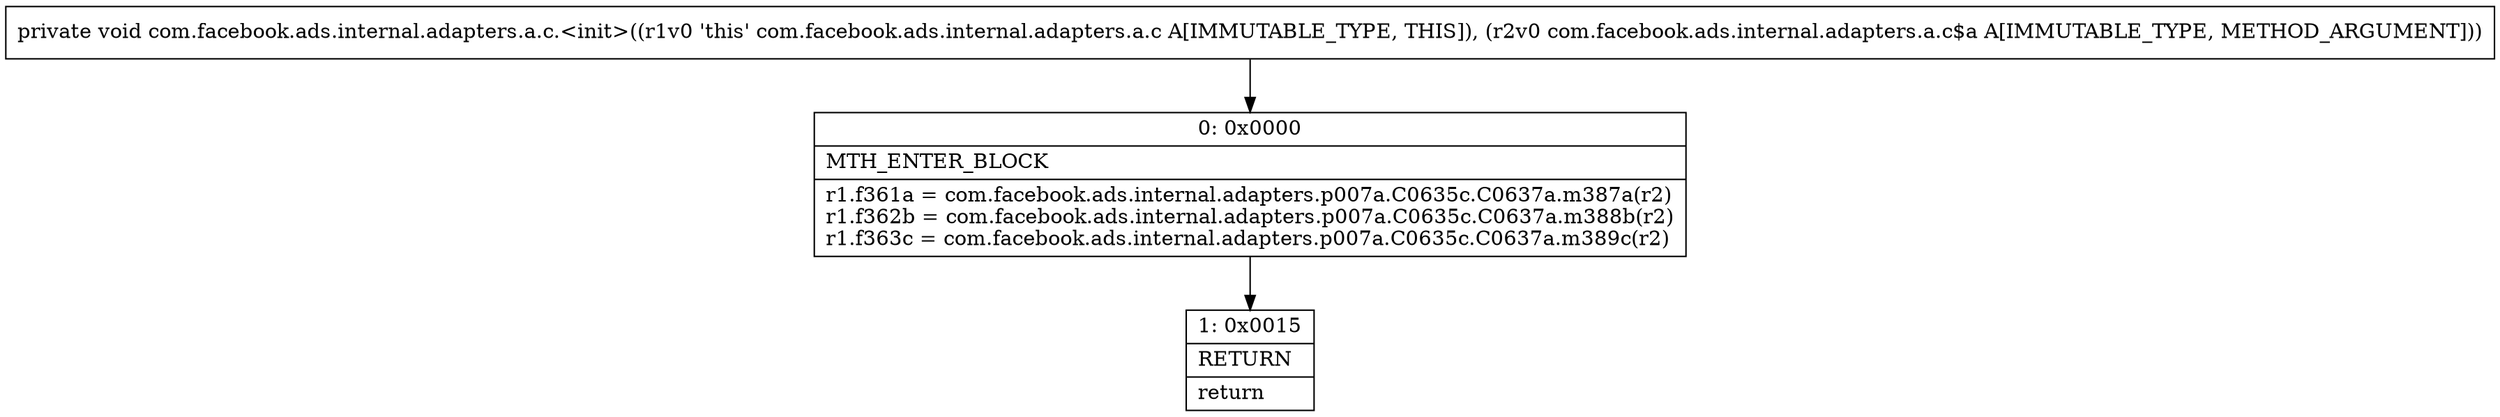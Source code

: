 digraph "CFG forcom.facebook.ads.internal.adapters.a.c.\<init\>(Lcom\/facebook\/ads\/internal\/adapters\/a\/c$a;)V" {
Node_0 [shape=record,label="{0\:\ 0x0000|MTH_ENTER_BLOCK\l|r1.f361a = com.facebook.ads.internal.adapters.p007a.C0635c.C0637a.m387a(r2)\lr1.f362b = com.facebook.ads.internal.adapters.p007a.C0635c.C0637a.m388b(r2)\lr1.f363c = com.facebook.ads.internal.adapters.p007a.C0635c.C0637a.m389c(r2)\l}"];
Node_1 [shape=record,label="{1\:\ 0x0015|RETURN\l|return\l}"];
MethodNode[shape=record,label="{private void com.facebook.ads.internal.adapters.a.c.\<init\>((r1v0 'this' com.facebook.ads.internal.adapters.a.c A[IMMUTABLE_TYPE, THIS]), (r2v0 com.facebook.ads.internal.adapters.a.c$a A[IMMUTABLE_TYPE, METHOD_ARGUMENT])) }"];
MethodNode -> Node_0;
Node_0 -> Node_1;
}

